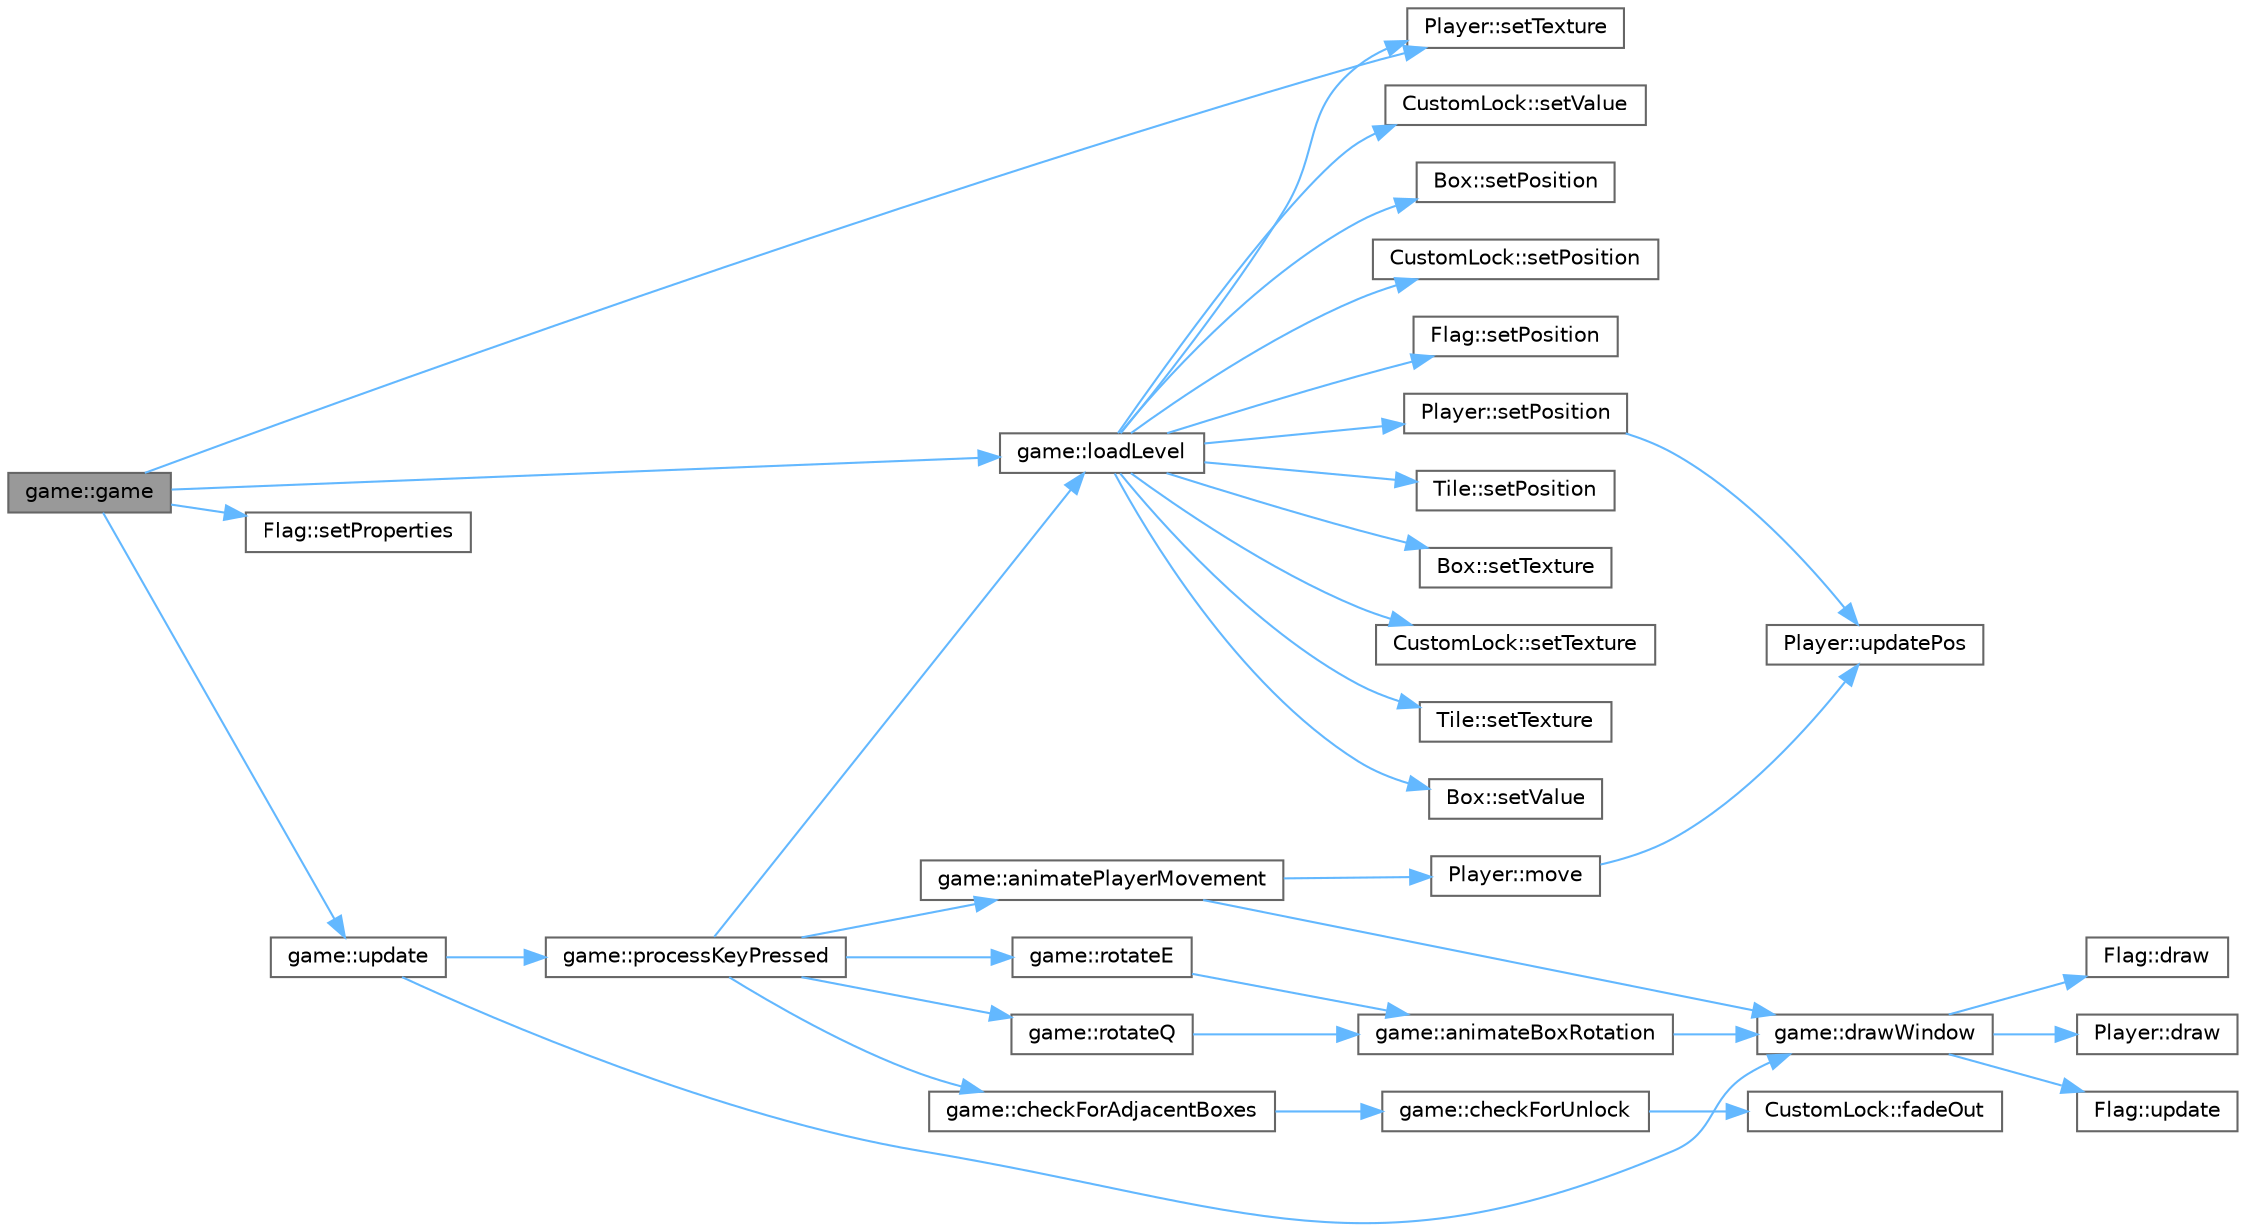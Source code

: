 digraph "game::game"
{
 // LATEX_PDF_SIZE
  bgcolor="transparent";
  edge [fontname=Helvetica,fontsize=10,labelfontname=Helvetica,labelfontsize=10];
  node [fontname=Helvetica,fontsize=10,shape=box,height=0.2,width=0.4];
  rankdir="LR";
  Node1 [label="game::game",height=0.2,width=0.4,color="gray40", fillcolor="grey60", style="filled", fontcolor="black",tooltip=" "];
  Node1 -> Node2 [color="steelblue1",style="solid"];
  Node2 [label="game::loadLevel",height=0.2,width=0.4,color="grey40", fillcolor="white", style="filled",URL="$classgame_a52f195f9e1b275c07ea78d3ae167dab2.html#a52f195f9e1b275c07ea78d3ae167dab2",tooltip=" "];
  Node2 -> Node3 [color="steelblue1",style="solid"];
  Node3 [label="Box::setPosition",height=0.2,width=0.4,color="grey40", fillcolor="white", style="filled",URL="$class_box_ab213e60117845ae1686ca2efb1a40c56.html#ab213e60117845ae1686ca2efb1a40c56",tooltip=" "];
  Node2 -> Node4 [color="steelblue1",style="solid"];
  Node4 [label="CustomLock::setPosition",height=0.2,width=0.4,color="grey40", fillcolor="white", style="filled",URL="$class_custom_lock_a82967862f56df49b7a6a8b05e7f7bca3.html#a82967862f56df49b7a6a8b05e7f7bca3",tooltip=" "];
  Node2 -> Node5 [color="steelblue1",style="solid"];
  Node5 [label="Flag::setPosition",height=0.2,width=0.4,color="grey40", fillcolor="white", style="filled",URL="$class_flag_aa2c8a7766226c5a875e6a8ac33208c40.html#aa2c8a7766226c5a875e6a8ac33208c40",tooltip=" "];
  Node2 -> Node6 [color="steelblue1",style="solid"];
  Node6 [label="Player::setPosition",height=0.2,width=0.4,color="grey40", fillcolor="white", style="filled",URL="$class_player_a95ccaeadcde14dc26c1e996fe90e8f9f.html#a95ccaeadcde14dc26c1e996fe90e8f9f",tooltip=" "];
  Node6 -> Node7 [color="steelblue1",style="solid"];
  Node7 [label="Player::updatePos",height=0.2,width=0.4,color="grey40", fillcolor="white", style="filled",URL="$class_player_a2c9192c3ddb95ff755c14230d776df99.html#a2c9192c3ddb95ff755c14230d776df99",tooltip=" "];
  Node2 -> Node8 [color="steelblue1",style="solid"];
  Node8 [label="Tile::setPosition",height=0.2,width=0.4,color="grey40", fillcolor="white", style="filled",URL="$class_tile_a23ea34c6d1165e288a45004530a38521.html#a23ea34c6d1165e288a45004530a38521",tooltip=" "];
  Node2 -> Node9 [color="steelblue1",style="solid"];
  Node9 [label="Box::setTexture",height=0.2,width=0.4,color="grey40", fillcolor="white", style="filled",URL="$class_box_a9b1a3c4a9885a82d13ec53cccaf0a2c0.html#a9b1a3c4a9885a82d13ec53cccaf0a2c0",tooltip=" "];
  Node2 -> Node10 [color="steelblue1",style="solid"];
  Node10 [label="CustomLock::setTexture",height=0.2,width=0.4,color="grey40", fillcolor="white", style="filled",URL="$class_custom_lock_ab6b2388bb785c87bf1d24d55f736800d.html#ab6b2388bb785c87bf1d24d55f736800d",tooltip=" "];
  Node2 -> Node11 [color="steelblue1",style="solid"];
  Node11 [label="Tile::setTexture",height=0.2,width=0.4,color="grey40", fillcolor="white", style="filled",URL="$class_tile_a10ead4861951fa50bdc1a7c3e3ba5f58.html#a10ead4861951fa50bdc1a7c3e3ba5f58",tooltip=" "];
  Node2 -> Node12 [color="steelblue1",style="solid"];
  Node12 [label="Player::setTexture",height=0.2,width=0.4,color="grey40", fillcolor="white", style="filled",URL="$class_player_a6f08a895bcdb3d43c44a9e5edf25cf35.html#a6f08a895bcdb3d43c44a9e5edf25cf35",tooltip=" "];
  Node2 -> Node13 [color="steelblue1",style="solid"];
  Node13 [label="Box::setValue",height=0.2,width=0.4,color="grey40", fillcolor="white", style="filled",URL="$class_box_a8ef4ac9f2a61c350bb18611d945e3e3d.html#a8ef4ac9f2a61c350bb18611d945e3e3d",tooltip=" "];
  Node2 -> Node14 [color="steelblue1",style="solid"];
  Node14 [label="CustomLock::setValue",height=0.2,width=0.4,color="grey40", fillcolor="white", style="filled",URL="$class_custom_lock_a60fca1ef42b752f217d58c5d6d7bc92c.html#a60fca1ef42b752f217d58c5d6d7bc92c",tooltip=" "];
  Node1 -> Node15 [color="steelblue1",style="solid"];
  Node15 [label="Flag::setProperties",height=0.2,width=0.4,color="grey40", fillcolor="white", style="filled",URL="$class_flag_a6334dcf9b845b24bf375ecd9fecc46d8.html#a6334dcf9b845b24bf375ecd9fecc46d8",tooltip=" "];
  Node1 -> Node12 [color="steelblue1",style="solid"];
  Node1 -> Node16 [color="steelblue1",style="solid"];
  Node16 [label="game::update",height=0.2,width=0.4,color="grey40", fillcolor="white", style="filled",URL="$classgame_a2be7307eb3c9065fc7c728edd68d0a78.html#a2be7307eb3c9065fc7c728edd68d0a78",tooltip=" "];
  Node16 -> Node17 [color="steelblue1",style="solid"];
  Node17 [label="game::drawWindow",height=0.2,width=0.4,color="grey40", fillcolor="white", style="filled",URL="$classgame_aae489d5a84e35120c7e6ad52bbb918e9.html#aae489d5a84e35120c7e6ad52bbb918e9",tooltip=" "];
  Node17 -> Node18 [color="steelblue1",style="solid"];
  Node18 [label="Flag::draw",height=0.2,width=0.4,color="grey40", fillcolor="white", style="filled",URL="$class_flag_a3f562a9575c1707a0f5697084c9747c0.html#a3f562a9575c1707a0f5697084c9747c0",tooltip=" "];
  Node17 -> Node19 [color="steelblue1",style="solid"];
  Node19 [label="Player::draw",height=0.2,width=0.4,color="grey40", fillcolor="white", style="filled",URL="$class_player_a3a56bbd790dbf0119f8ed4aba354ed92.html#a3a56bbd790dbf0119f8ed4aba354ed92",tooltip=" "];
  Node17 -> Node20 [color="steelblue1",style="solid"];
  Node20 [label="Flag::update",height=0.2,width=0.4,color="grey40", fillcolor="white", style="filled",URL="$class_flag_a072158299281742065c6f4522ce88a1e.html#a072158299281742065c6f4522ce88a1e",tooltip=" "];
  Node16 -> Node21 [color="steelblue1",style="solid"];
  Node21 [label="game::processKeyPressed",height=0.2,width=0.4,color="grey40", fillcolor="white", style="filled",URL="$classgame_a9466b379a74f91e07acb2eb72308f896.html#a9466b379a74f91e07acb2eb72308f896",tooltip=" "];
  Node21 -> Node22 [color="steelblue1",style="solid"];
  Node22 [label="game::animatePlayerMovement",height=0.2,width=0.4,color="grey40", fillcolor="white", style="filled",URL="$classgame_adc58c649d4738e641399aa41a7f066d3.html#adc58c649d4738e641399aa41a7f066d3",tooltip=" "];
  Node22 -> Node17 [color="steelblue1",style="solid"];
  Node22 -> Node23 [color="steelblue1",style="solid"];
  Node23 [label="Player::move",height=0.2,width=0.4,color="grey40", fillcolor="white", style="filled",URL="$class_player_a98cd793fa083f387a0e688adc662ff19.html#a98cd793fa083f387a0e688adc662ff19",tooltip=" "];
  Node23 -> Node7 [color="steelblue1",style="solid"];
  Node21 -> Node24 [color="steelblue1",style="solid"];
  Node24 [label="game::checkForAdjacentBoxes",height=0.2,width=0.4,color="grey40", fillcolor="white", style="filled",URL="$classgame_a84e73dcbaa59ea7c74d84b89b18eea2d.html#a84e73dcbaa59ea7c74d84b89b18eea2d",tooltip=" "];
  Node24 -> Node25 [color="steelblue1",style="solid"];
  Node25 [label="game::checkForUnlock",height=0.2,width=0.4,color="grey40", fillcolor="white", style="filled",URL="$classgame_a1fa75a376d52aea63a982b13e9c53104.html#a1fa75a376d52aea63a982b13e9c53104",tooltip=" "];
  Node25 -> Node26 [color="steelblue1",style="solid"];
  Node26 [label="CustomLock::fadeOut",height=0.2,width=0.4,color="grey40", fillcolor="white", style="filled",URL="$class_custom_lock_a55f236d5e912dcf150ed9eb6c7a7ec14.html#a55f236d5e912dcf150ed9eb6c7a7ec14",tooltip=" "];
  Node21 -> Node2 [color="steelblue1",style="solid"];
  Node21 -> Node27 [color="steelblue1",style="solid"];
  Node27 [label="game::rotateE",height=0.2,width=0.4,color="grey40", fillcolor="white", style="filled",URL="$classgame_a284cded9d926978bbdd630f2674e51f1.html#a284cded9d926978bbdd630f2674e51f1",tooltip=" "];
  Node27 -> Node28 [color="steelblue1",style="solid"];
  Node28 [label="game::animateBoxRotation",height=0.2,width=0.4,color="grey40", fillcolor="white", style="filled",URL="$classgame_af95dfd842e0cf637fd02084178a8f5c9.html#af95dfd842e0cf637fd02084178a8f5c9",tooltip=" "];
  Node28 -> Node17 [color="steelblue1",style="solid"];
  Node21 -> Node29 [color="steelblue1",style="solid"];
  Node29 [label="game::rotateQ",height=0.2,width=0.4,color="grey40", fillcolor="white", style="filled",URL="$classgame_a9de70b6bf3c1c142bde8035657801819.html#a9de70b6bf3c1c142bde8035657801819",tooltip=" "];
  Node29 -> Node28 [color="steelblue1",style="solid"];
}
